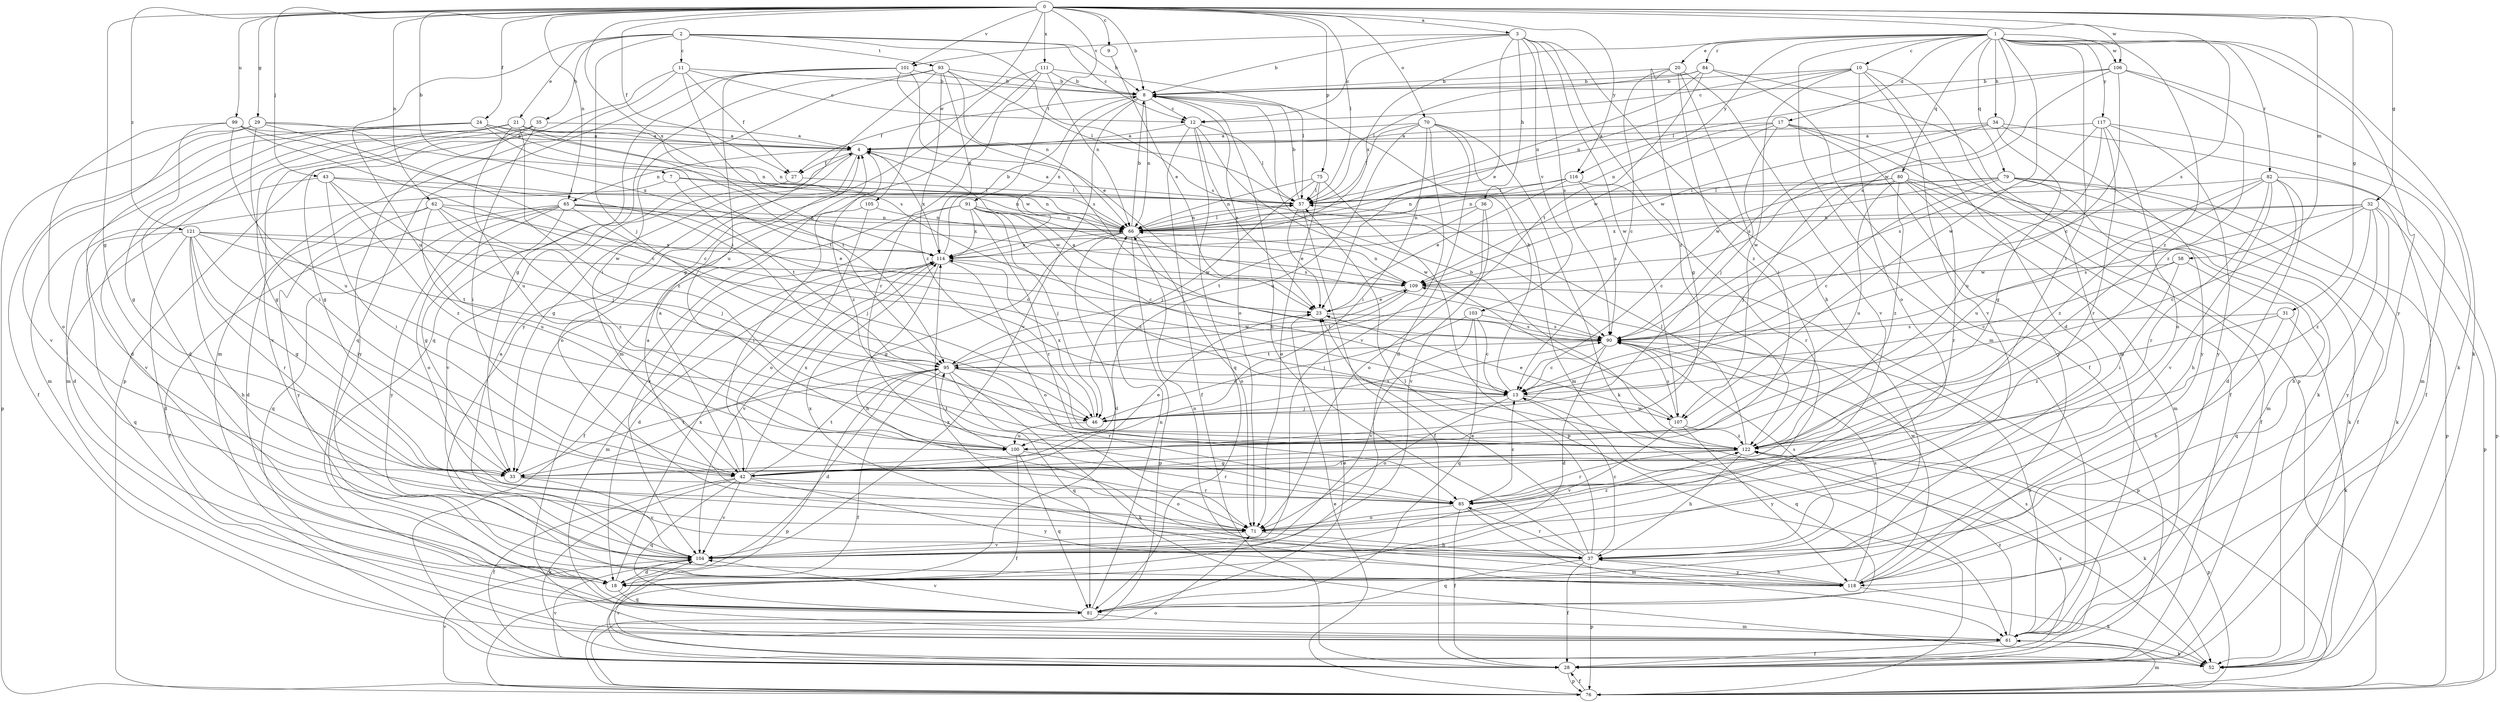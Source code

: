 strict digraph  {
0;
1;
2;
3;
4;
7;
8;
9;
10;
11;
12;
13;
17;
18;
20;
21;
23;
24;
27;
28;
29;
31;
32;
33;
34;
35;
36;
37;
42;
43;
46;
52;
57;
58;
61;
62;
65;
66;
70;
71;
75;
76;
79;
80;
81;
82;
84;
85;
90;
91;
93;
95;
99;
100;
101;
103;
104;
105;
106;
107;
109;
111;
114;
116;
117;
118;
121;
122;
0 -> 3  [label=a];
0 -> 7  [label=b];
0 -> 8  [label=b];
0 -> 9  [label=c];
0 -> 24  [label=f];
0 -> 27  [label=f];
0 -> 29  [label=g];
0 -> 31  [label=g];
0 -> 32  [label=g];
0 -> 33  [label=g];
0 -> 43  [label=j];
0 -> 57  [label=l];
0 -> 58  [label=m];
0 -> 62  [label=n];
0 -> 65  [label=n];
0 -> 70  [label=o];
0 -> 75  [label=p];
0 -> 90  [label=s];
0 -> 91  [label=t];
0 -> 99  [label=u];
0 -> 101  [label=v];
0 -> 105  [label=w];
0 -> 106  [label=w];
0 -> 111  [label=x];
0 -> 114  [label=x];
0 -> 116  [label=y];
0 -> 121  [label=z];
1 -> 10  [label=c];
1 -> 17  [label=d];
1 -> 20  [label=e];
1 -> 34  [label=h];
1 -> 42  [label=i];
1 -> 52  [label=k];
1 -> 61  [label=m];
1 -> 79  [label=q];
1 -> 80  [label=q];
1 -> 82  [label=r];
1 -> 84  [label=r];
1 -> 90  [label=s];
1 -> 106  [label=w];
1 -> 107  [label=w];
1 -> 114  [label=x];
1 -> 116  [label=y];
1 -> 117  [label=y];
1 -> 118  [label=y];
1 -> 122  [label=z];
2 -> 8  [label=b];
2 -> 11  [label=c];
2 -> 12  [label=c];
2 -> 21  [label=e];
2 -> 35  [label=h];
2 -> 46  [label=j];
2 -> 90  [label=s];
2 -> 93  [label=t];
2 -> 100  [label=u];
3 -> 8  [label=b];
3 -> 12  [label=c];
3 -> 23  [label=e];
3 -> 36  [label=h];
3 -> 37  [label=h];
3 -> 90  [label=s];
3 -> 101  [label=v];
3 -> 103  [label=v];
3 -> 107  [label=w];
3 -> 122  [label=z];
4 -> 27  [label=f];
4 -> 33  [label=g];
4 -> 65  [label=n];
4 -> 71  [label=o];
4 -> 114  [label=x];
4 -> 122  [label=z];
7 -> 18  [label=d];
7 -> 57  [label=l];
7 -> 66  [label=n];
7 -> 95  [label=t];
8 -> 12  [label=c];
8 -> 27  [label=f];
8 -> 66  [label=n];
8 -> 71  [label=o];
8 -> 104  [label=v];
8 -> 114  [label=x];
9 -> 23  [label=e];
10 -> 8  [label=b];
10 -> 12  [label=c];
10 -> 18  [label=d];
10 -> 61  [label=m];
10 -> 66  [label=n];
10 -> 71  [label=o];
10 -> 104  [label=v];
10 -> 107  [label=w];
11 -> 8  [label=b];
11 -> 12  [label=c];
11 -> 27  [label=f];
11 -> 61  [label=m];
11 -> 76  [label=p];
11 -> 90  [label=s];
12 -> 4  [label=a];
12 -> 23  [label=e];
12 -> 28  [label=f];
12 -> 57  [label=l];
12 -> 81  [label=q];
12 -> 107  [label=w];
13 -> 8  [label=b];
13 -> 46  [label=j];
13 -> 71  [label=o];
13 -> 81  [label=q];
13 -> 107  [label=w];
17 -> 4  [label=a];
17 -> 28  [label=f];
17 -> 46  [label=j];
17 -> 52  [label=k];
17 -> 66  [label=n];
17 -> 109  [label=w];
17 -> 118  [label=y];
18 -> 81  [label=q];
18 -> 114  [label=x];
20 -> 8  [label=b];
20 -> 13  [label=c];
20 -> 33  [label=g];
20 -> 42  [label=i];
20 -> 104  [label=v];
20 -> 122  [label=z];
21 -> 4  [label=a];
21 -> 18  [label=d];
21 -> 33  [label=g];
21 -> 61  [label=m];
21 -> 66  [label=n];
21 -> 95  [label=t];
21 -> 100  [label=u];
21 -> 122  [label=z];
23 -> 90  [label=s];
24 -> 4  [label=a];
24 -> 18  [label=d];
24 -> 28  [label=f];
24 -> 61  [label=m];
24 -> 66  [label=n];
24 -> 95  [label=t];
24 -> 109  [label=w];
27 -> 57  [label=l];
27 -> 104  [label=v];
28 -> 76  [label=p];
28 -> 90  [label=s];
28 -> 104  [label=v];
28 -> 122  [label=z];
29 -> 4  [label=a];
29 -> 13  [label=c];
29 -> 42  [label=i];
29 -> 76  [label=p];
29 -> 104  [label=v];
29 -> 114  [label=x];
31 -> 37  [label=h];
31 -> 52  [label=k];
31 -> 90  [label=s];
31 -> 122  [label=z];
32 -> 13  [label=c];
32 -> 37  [label=h];
32 -> 66  [label=n];
32 -> 76  [label=p];
32 -> 90  [label=s];
32 -> 114  [label=x];
32 -> 118  [label=y];
32 -> 122  [label=z];
33 -> 85  [label=r];
33 -> 95  [label=t];
33 -> 104  [label=v];
34 -> 4  [label=a];
34 -> 28  [label=f];
34 -> 33  [label=g];
34 -> 90  [label=s];
34 -> 109  [label=w];
34 -> 118  [label=y];
35 -> 4  [label=a];
35 -> 33  [label=g];
35 -> 42  [label=i];
35 -> 104  [label=v];
35 -> 118  [label=y];
36 -> 66  [label=n];
36 -> 71  [label=o];
36 -> 95  [label=t];
36 -> 104  [label=v];
37 -> 8  [label=b];
37 -> 13  [label=c];
37 -> 23  [label=e];
37 -> 28  [label=f];
37 -> 57  [label=l];
37 -> 76  [label=p];
37 -> 81  [label=q];
37 -> 85  [label=r];
37 -> 90  [label=s];
37 -> 114  [label=x];
37 -> 118  [label=y];
42 -> 4  [label=a];
42 -> 23  [label=e];
42 -> 28  [label=f];
42 -> 52  [label=k];
42 -> 71  [label=o];
42 -> 81  [label=q];
42 -> 95  [label=t];
42 -> 104  [label=v];
42 -> 114  [label=x];
42 -> 118  [label=y];
43 -> 42  [label=i];
43 -> 46  [label=j];
43 -> 57  [label=l];
43 -> 66  [label=n];
43 -> 104  [label=v];
43 -> 122  [label=z];
46 -> 90  [label=s];
46 -> 100  [label=u];
46 -> 114  [label=x];
52 -> 104  [label=v];
57 -> 4  [label=a];
57 -> 8  [label=b];
57 -> 23  [label=e];
57 -> 28  [label=f];
57 -> 66  [label=n];
58 -> 13  [label=c];
58 -> 42  [label=i];
58 -> 81  [label=q];
58 -> 109  [label=w];
61 -> 28  [label=f];
61 -> 52  [label=k];
61 -> 90  [label=s];
61 -> 122  [label=z];
62 -> 18  [label=d];
62 -> 23  [label=e];
62 -> 46  [label=j];
62 -> 66  [label=n];
62 -> 100  [label=u];
62 -> 118  [label=y];
62 -> 122  [label=z];
65 -> 13  [label=c];
65 -> 28  [label=f];
65 -> 33  [label=g];
65 -> 46  [label=j];
65 -> 66  [label=n];
65 -> 71  [label=o];
65 -> 81  [label=q];
65 -> 109  [label=w];
65 -> 118  [label=y];
66 -> 8  [label=b];
66 -> 18  [label=d];
66 -> 33  [label=g];
66 -> 57  [label=l];
66 -> 71  [label=o];
66 -> 76  [label=p];
66 -> 114  [label=x];
70 -> 4  [label=a];
70 -> 18  [label=d];
70 -> 42  [label=i];
70 -> 52  [label=k];
70 -> 57  [label=l];
70 -> 61  [label=m];
70 -> 100  [label=u];
70 -> 104  [label=v];
71 -> 4  [label=a];
71 -> 37  [label=h];
71 -> 104  [label=v];
71 -> 122  [label=z];
75 -> 46  [label=j];
75 -> 57  [label=l];
75 -> 66  [label=n];
75 -> 71  [label=o];
75 -> 76  [label=p];
76 -> 23  [label=e];
76 -> 28  [label=f];
76 -> 61  [label=m];
76 -> 71  [label=o];
76 -> 104  [label=v];
79 -> 13  [label=c];
79 -> 28  [label=f];
79 -> 52  [label=k];
79 -> 57  [label=l];
79 -> 61  [label=m];
79 -> 66  [label=n];
79 -> 76  [label=p];
79 -> 109  [label=w];
80 -> 13  [label=c];
80 -> 28  [label=f];
80 -> 46  [label=j];
80 -> 52  [label=k];
80 -> 57  [label=l];
80 -> 61  [label=m];
80 -> 85  [label=r];
80 -> 100  [label=u];
80 -> 122  [label=z];
81 -> 23  [label=e];
81 -> 61  [label=m];
81 -> 66  [label=n];
81 -> 104  [label=v];
82 -> 18  [label=d];
82 -> 37  [label=h];
82 -> 57  [label=l];
82 -> 76  [label=p];
82 -> 85  [label=r];
82 -> 100  [label=u];
82 -> 104  [label=v];
82 -> 122  [label=z];
84 -> 8  [label=b];
84 -> 28  [label=f];
84 -> 57  [label=l];
84 -> 66  [label=n];
84 -> 76  [label=p];
84 -> 95  [label=t];
85 -> 13  [label=c];
85 -> 28  [label=f];
85 -> 61  [label=m];
85 -> 71  [label=o];
90 -> 4  [label=a];
90 -> 13  [label=c];
90 -> 18  [label=d];
90 -> 95  [label=t];
91 -> 13  [label=c];
91 -> 28  [label=f];
91 -> 46  [label=j];
91 -> 66  [label=n];
91 -> 85  [label=r];
91 -> 90  [label=s];
91 -> 104  [label=v];
91 -> 114  [label=x];
91 -> 122  [label=z];
93 -> 8  [label=b];
93 -> 42  [label=i];
93 -> 57  [label=l];
93 -> 66  [label=n];
93 -> 81  [label=q];
93 -> 114  [label=x];
93 -> 118  [label=y];
93 -> 122  [label=z];
95 -> 13  [label=c];
95 -> 18  [label=d];
95 -> 28  [label=f];
95 -> 52  [label=k];
95 -> 76  [label=p];
95 -> 81  [label=q];
95 -> 85  [label=r];
95 -> 109  [label=w];
99 -> 4  [label=a];
99 -> 13  [label=c];
99 -> 33  [label=g];
99 -> 71  [label=o];
99 -> 95  [label=t];
99 -> 100  [label=u];
100 -> 28  [label=f];
100 -> 81  [label=q];
100 -> 85  [label=r];
100 -> 95  [label=t];
101 -> 8  [label=b];
101 -> 23  [label=e];
101 -> 33  [label=g];
101 -> 81  [label=q];
101 -> 90  [label=s];
101 -> 100  [label=u];
103 -> 13  [label=c];
103 -> 46  [label=j];
103 -> 81  [label=q];
103 -> 90  [label=s];
103 -> 104  [label=v];
104 -> 4  [label=a];
104 -> 18  [label=d];
105 -> 42  [label=i];
105 -> 66  [label=n];
105 -> 71  [label=o];
106 -> 8  [label=b];
106 -> 13  [label=c];
106 -> 52  [label=k];
106 -> 57  [label=l];
106 -> 109  [label=w];
106 -> 122  [label=z];
107 -> 23  [label=e];
107 -> 90  [label=s];
107 -> 104  [label=v];
107 -> 118  [label=y];
107 -> 122  [label=z];
109 -> 23  [label=e];
109 -> 66  [label=n];
109 -> 76  [label=p];
109 -> 95  [label=t];
111 -> 8  [label=b];
111 -> 33  [label=g];
111 -> 57  [label=l];
111 -> 61  [label=m];
111 -> 66  [label=n];
111 -> 85  [label=r];
114 -> 8  [label=b];
114 -> 18  [label=d];
114 -> 37  [label=h];
114 -> 61  [label=m];
114 -> 71  [label=o];
114 -> 104  [label=v];
114 -> 109  [label=w];
116 -> 23  [label=e];
116 -> 57  [label=l];
116 -> 66  [label=n];
116 -> 85  [label=r];
116 -> 90  [label=s];
117 -> 4  [label=a];
117 -> 61  [label=m];
117 -> 71  [label=o];
117 -> 85  [label=r];
117 -> 90  [label=s];
117 -> 100  [label=u];
117 -> 118  [label=y];
118 -> 37  [label=h];
118 -> 52  [label=k];
118 -> 66  [label=n];
118 -> 90  [label=s];
118 -> 109  [label=w];
118 -> 114  [label=x];
121 -> 18  [label=d];
121 -> 33  [label=g];
121 -> 37  [label=h];
121 -> 42  [label=i];
121 -> 81  [label=q];
121 -> 85  [label=r];
121 -> 95  [label=t];
121 -> 109  [label=w];
121 -> 114  [label=x];
122 -> 8  [label=b];
122 -> 33  [label=g];
122 -> 37  [label=h];
122 -> 42  [label=i];
122 -> 52  [label=k];
122 -> 57  [label=l];
122 -> 76  [label=p];
122 -> 85  [label=r];
}
